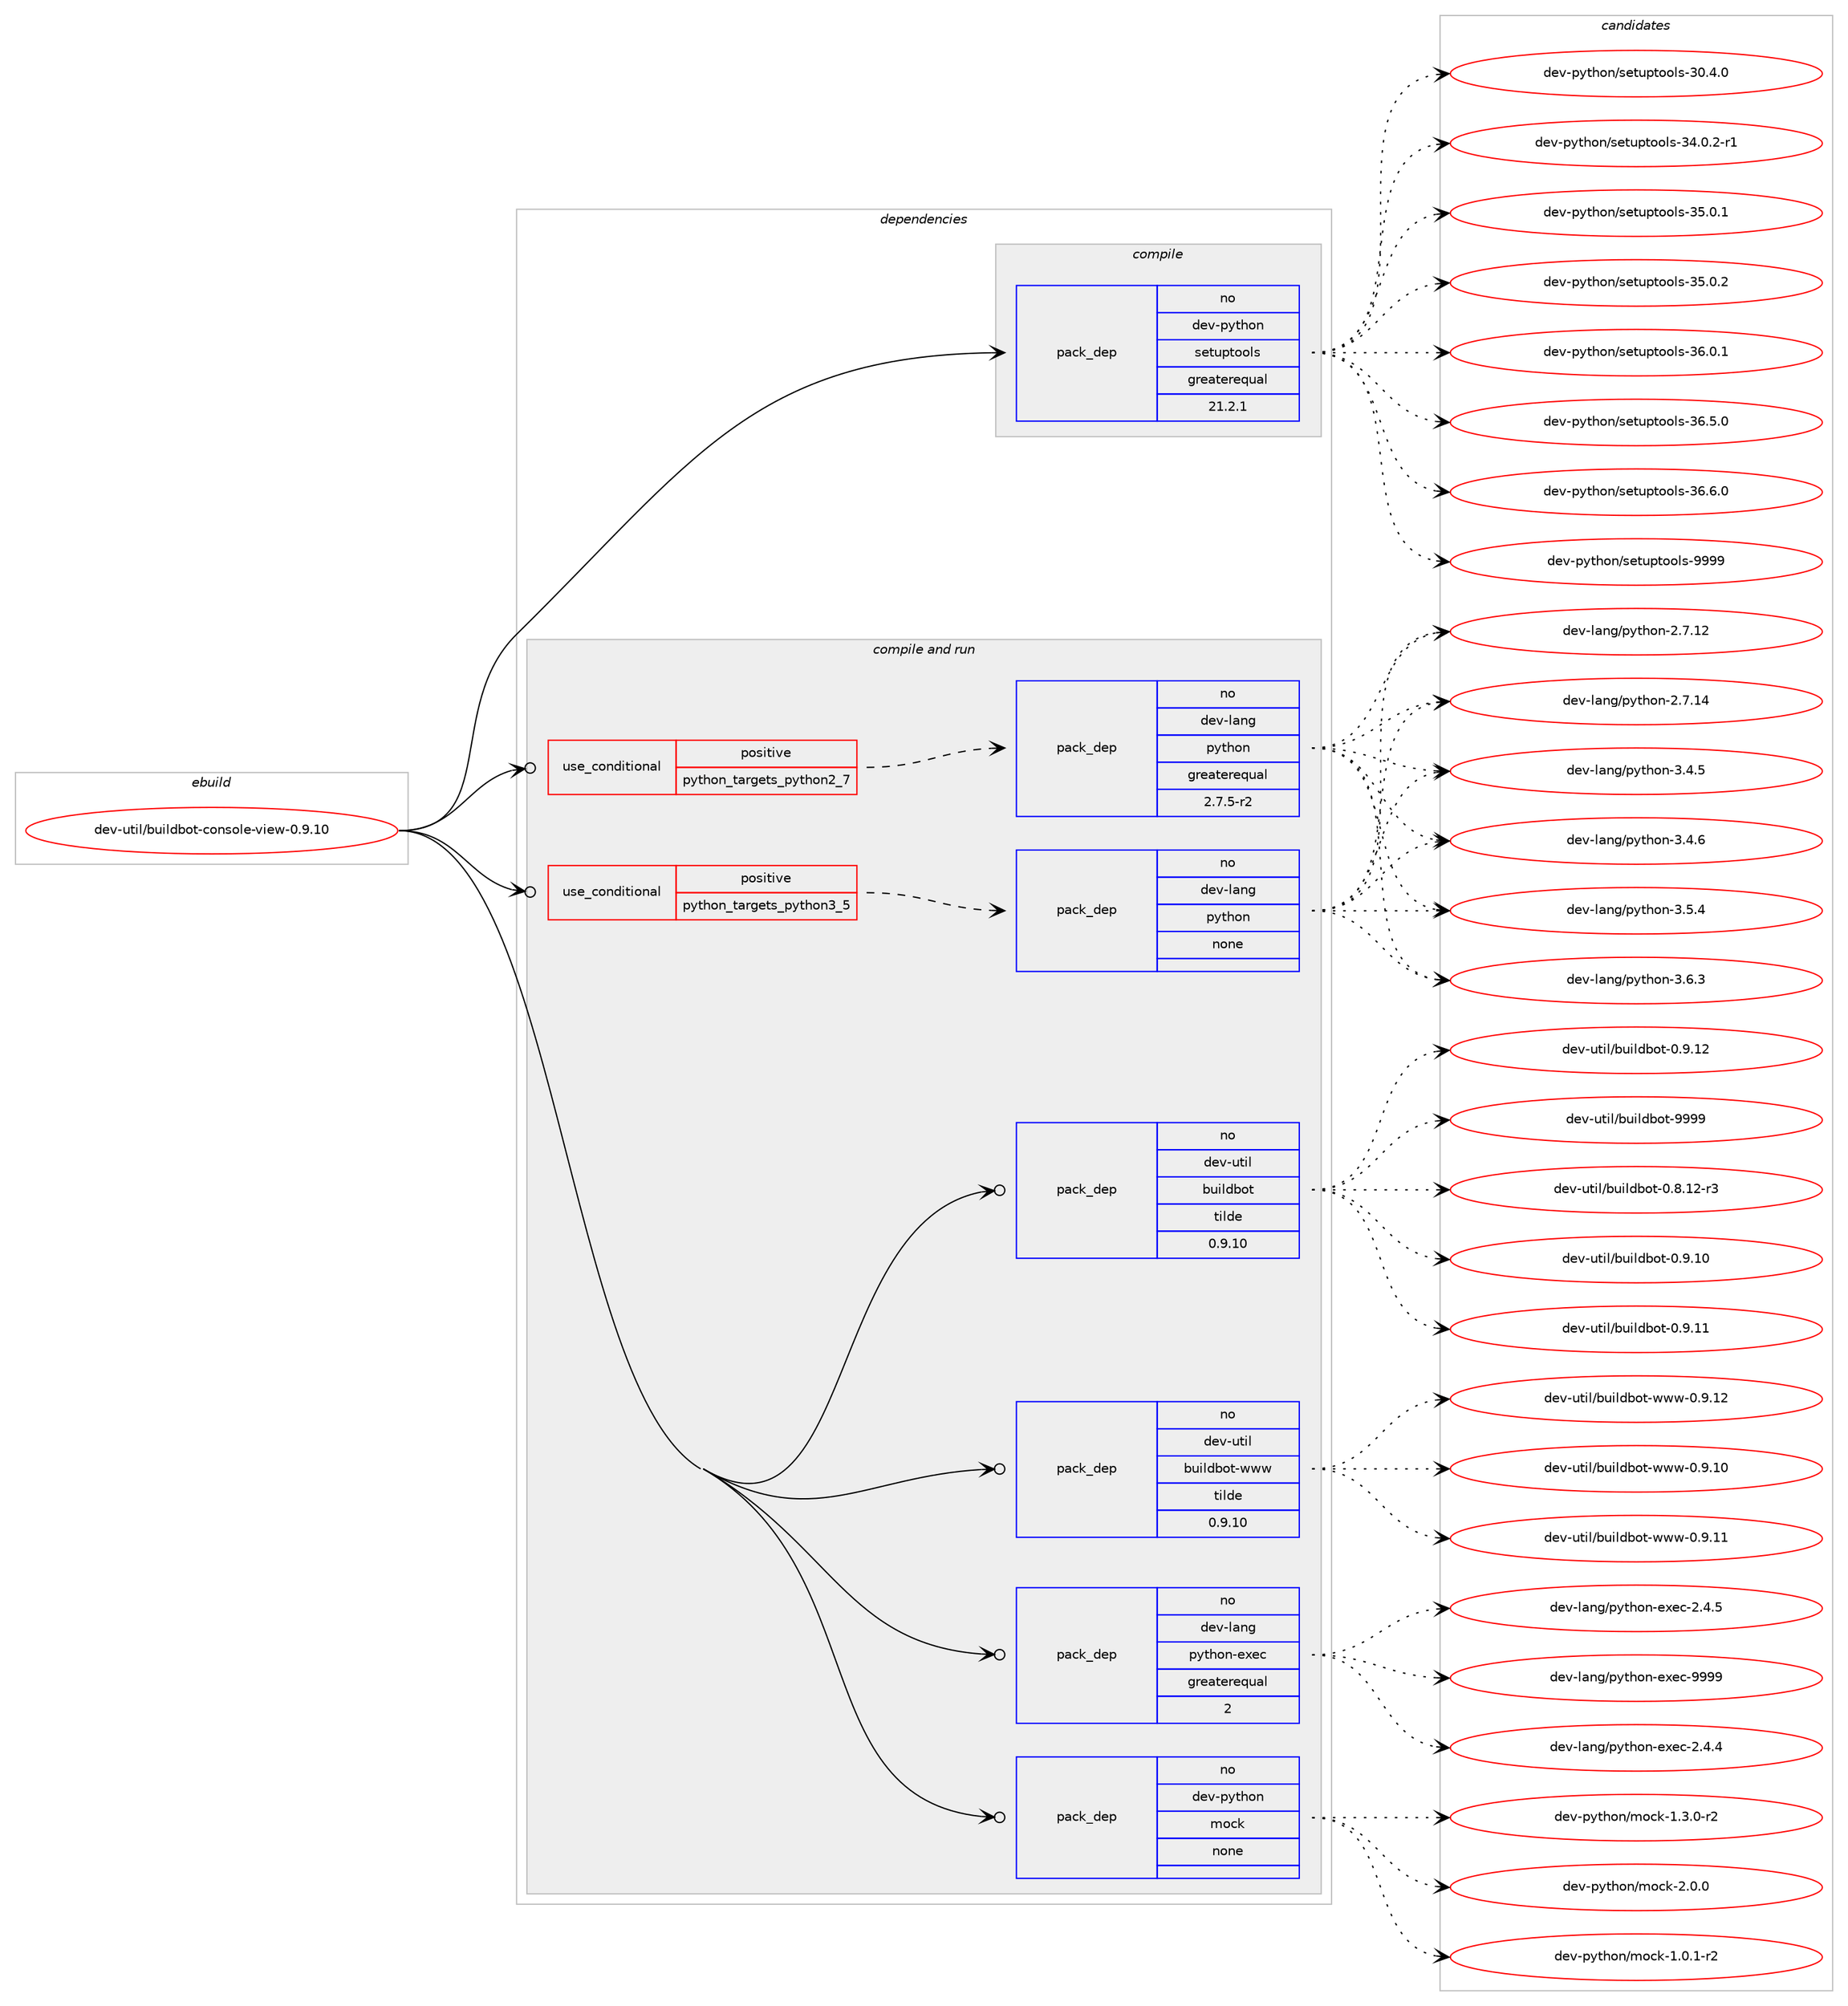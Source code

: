 digraph prolog {

# *************
# Graph options
# *************

newrank=true;
concentrate=true;
compound=true;
graph [rankdir=LR,fontname=Helvetica,fontsize=10,ranksep=1.5];#, ranksep=2.5, nodesep=0.2];
edge  [arrowhead=vee];
node  [fontname=Helvetica,fontsize=10];

# **********
# The ebuild
# **********

subgraph cluster_leftcol {
color=gray;
rank=same;
label=<<i>ebuild</i>>;
id [label="dev-util/buildbot-console-view-0.9.10", color=red, width=4, href="../dev-util/buildbot-console-view-0.9.10.svg"];
}

# ****************
# The dependencies
# ****************

subgraph cluster_midcol {
color=gray;
label=<<i>dependencies</i>>;
subgraph cluster_compile {
fillcolor="#eeeeee";
style=filled;
label=<<i>compile</i>>;
subgraph pack200772 {
dependency282359 [label=<<TABLE BORDER="0" CELLBORDER="1" CELLSPACING="0" CELLPADDING="4" WIDTH="220"><TR><TD ROWSPAN="6" CELLPADDING="30">pack_dep</TD></TR><TR><TD WIDTH="110">no</TD></TR><TR><TD>dev-python</TD></TR><TR><TD>setuptools</TD></TR><TR><TD>greaterequal</TD></TR><TR><TD>21.2.1</TD></TR></TABLE>>, shape=none, color=blue];
}
id:e -> dependency282359:w [weight=20,style="solid",arrowhead="vee"];
}
subgraph cluster_compileandrun {
fillcolor="#eeeeee";
style=filled;
label=<<i>compile and run</i>>;
subgraph cond77381 {
dependency282360 [label=<<TABLE BORDER="0" CELLBORDER="1" CELLSPACING="0" CELLPADDING="4"><TR><TD ROWSPAN="3" CELLPADDING="10">use_conditional</TD></TR><TR><TD>positive</TD></TR><TR><TD>python_targets_python2_7</TD></TR></TABLE>>, shape=none, color=red];
subgraph pack200773 {
dependency282361 [label=<<TABLE BORDER="0" CELLBORDER="1" CELLSPACING="0" CELLPADDING="4" WIDTH="220"><TR><TD ROWSPAN="6" CELLPADDING="30">pack_dep</TD></TR><TR><TD WIDTH="110">no</TD></TR><TR><TD>dev-lang</TD></TR><TR><TD>python</TD></TR><TR><TD>greaterequal</TD></TR><TR><TD>2.7.5-r2</TD></TR></TABLE>>, shape=none, color=blue];
}
dependency282360:e -> dependency282361:w [weight=20,style="dashed",arrowhead="vee"];
}
id:e -> dependency282360:w [weight=20,style="solid",arrowhead="odotvee"];
subgraph cond77382 {
dependency282362 [label=<<TABLE BORDER="0" CELLBORDER="1" CELLSPACING="0" CELLPADDING="4"><TR><TD ROWSPAN="3" CELLPADDING="10">use_conditional</TD></TR><TR><TD>positive</TD></TR><TR><TD>python_targets_python3_5</TD></TR></TABLE>>, shape=none, color=red];
subgraph pack200774 {
dependency282363 [label=<<TABLE BORDER="0" CELLBORDER="1" CELLSPACING="0" CELLPADDING="4" WIDTH="220"><TR><TD ROWSPAN="6" CELLPADDING="30">pack_dep</TD></TR><TR><TD WIDTH="110">no</TD></TR><TR><TD>dev-lang</TD></TR><TR><TD>python</TD></TR><TR><TD>none</TD></TR><TR><TD></TD></TR></TABLE>>, shape=none, color=blue];
}
dependency282362:e -> dependency282363:w [weight=20,style="dashed",arrowhead="vee"];
}
id:e -> dependency282362:w [weight=20,style="solid",arrowhead="odotvee"];
subgraph pack200775 {
dependency282364 [label=<<TABLE BORDER="0" CELLBORDER="1" CELLSPACING="0" CELLPADDING="4" WIDTH="220"><TR><TD ROWSPAN="6" CELLPADDING="30">pack_dep</TD></TR><TR><TD WIDTH="110">no</TD></TR><TR><TD>dev-lang</TD></TR><TR><TD>python-exec</TD></TR><TR><TD>greaterequal</TD></TR><TR><TD>2</TD></TR></TABLE>>, shape=none, color=blue];
}
id:e -> dependency282364:w [weight=20,style="solid",arrowhead="odotvee"];
subgraph pack200776 {
dependency282365 [label=<<TABLE BORDER="0" CELLBORDER="1" CELLSPACING="0" CELLPADDING="4" WIDTH="220"><TR><TD ROWSPAN="6" CELLPADDING="30">pack_dep</TD></TR><TR><TD WIDTH="110">no</TD></TR><TR><TD>dev-python</TD></TR><TR><TD>mock</TD></TR><TR><TD>none</TD></TR><TR><TD></TD></TR></TABLE>>, shape=none, color=blue];
}
id:e -> dependency282365:w [weight=20,style="solid",arrowhead="odotvee"];
subgraph pack200777 {
dependency282366 [label=<<TABLE BORDER="0" CELLBORDER="1" CELLSPACING="0" CELLPADDING="4" WIDTH="220"><TR><TD ROWSPAN="6" CELLPADDING="30">pack_dep</TD></TR><TR><TD WIDTH="110">no</TD></TR><TR><TD>dev-util</TD></TR><TR><TD>buildbot</TD></TR><TR><TD>tilde</TD></TR><TR><TD>0.9.10</TD></TR></TABLE>>, shape=none, color=blue];
}
id:e -> dependency282366:w [weight=20,style="solid",arrowhead="odotvee"];
subgraph pack200778 {
dependency282367 [label=<<TABLE BORDER="0" CELLBORDER="1" CELLSPACING="0" CELLPADDING="4" WIDTH="220"><TR><TD ROWSPAN="6" CELLPADDING="30">pack_dep</TD></TR><TR><TD WIDTH="110">no</TD></TR><TR><TD>dev-util</TD></TR><TR><TD>buildbot-www</TD></TR><TR><TD>tilde</TD></TR><TR><TD>0.9.10</TD></TR></TABLE>>, shape=none, color=blue];
}
id:e -> dependency282367:w [weight=20,style="solid",arrowhead="odotvee"];
}
subgraph cluster_run {
fillcolor="#eeeeee";
style=filled;
label=<<i>run</i>>;
}
}

# **************
# The candidates
# **************

subgraph cluster_choices {
rank=same;
color=gray;
label=<<i>candidates</i>>;

subgraph choice200772 {
color=black;
nodesep=1;
choice100101118451121211161041111104711510111611711211611111110811545514846524648 [label="dev-python/setuptools-30.4.0", color=red, width=4,href="../dev-python/setuptools-30.4.0.svg"];
choice1001011184511212111610411111047115101116117112116111111108115455152464846504511449 [label="dev-python/setuptools-34.0.2-r1", color=red, width=4,href="../dev-python/setuptools-34.0.2-r1.svg"];
choice100101118451121211161041111104711510111611711211611111110811545515346484649 [label="dev-python/setuptools-35.0.1", color=red, width=4,href="../dev-python/setuptools-35.0.1.svg"];
choice100101118451121211161041111104711510111611711211611111110811545515346484650 [label="dev-python/setuptools-35.0.2", color=red, width=4,href="../dev-python/setuptools-35.0.2.svg"];
choice100101118451121211161041111104711510111611711211611111110811545515446484649 [label="dev-python/setuptools-36.0.1", color=red, width=4,href="../dev-python/setuptools-36.0.1.svg"];
choice100101118451121211161041111104711510111611711211611111110811545515446534648 [label="dev-python/setuptools-36.5.0", color=red, width=4,href="../dev-python/setuptools-36.5.0.svg"];
choice100101118451121211161041111104711510111611711211611111110811545515446544648 [label="dev-python/setuptools-36.6.0", color=red, width=4,href="../dev-python/setuptools-36.6.0.svg"];
choice10010111845112121116104111110471151011161171121161111111081154557575757 [label="dev-python/setuptools-9999", color=red, width=4,href="../dev-python/setuptools-9999.svg"];
dependency282359:e -> choice100101118451121211161041111104711510111611711211611111110811545514846524648:w [style=dotted,weight="100"];
dependency282359:e -> choice1001011184511212111610411111047115101116117112116111111108115455152464846504511449:w [style=dotted,weight="100"];
dependency282359:e -> choice100101118451121211161041111104711510111611711211611111110811545515346484649:w [style=dotted,weight="100"];
dependency282359:e -> choice100101118451121211161041111104711510111611711211611111110811545515346484650:w [style=dotted,weight="100"];
dependency282359:e -> choice100101118451121211161041111104711510111611711211611111110811545515446484649:w [style=dotted,weight="100"];
dependency282359:e -> choice100101118451121211161041111104711510111611711211611111110811545515446534648:w [style=dotted,weight="100"];
dependency282359:e -> choice100101118451121211161041111104711510111611711211611111110811545515446544648:w [style=dotted,weight="100"];
dependency282359:e -> choice10010111845112121116104111110471151011161171121161111111081154557575757:w [style=dotted,weight="100"];
}
subgraph choice200773 {
color=black;
nodesep=1;
choice10010111845108971101034711212111610411111045504655464950 [label="dev-lang/python-2.7.12", color=red, width=4,href="../dev-lang/python-2.7.12.svg"];
choice10010111845108971101034711212111610411111045504655464952 [label="dev-lang/python-2.7.14", color=red, width=4,href="../dev-lang/python-2.7.14.svg"];
choice100101118451089711010347112121116104111110455146524653 [label="dev-lang/python-3.4.5", color=red, width=4,href="../dev-lang/python-3.4.5.svg"];
choice100101118451089711010347112121116104111110455146524654 [label="dev-lang/python-3.4.6", color=red, width=4,href="../dev-lang/python-3.4.6.svg"];
choice100101118451089711010347112121116104111110455146534652 [label="dev-lang/python-3.5.4", color=red, width=4,href="../dev-lang/python-3.5.4.svg"];
choice100101118451089711010347112121116104111110455146544651 [label="dev-lang/python-3.6.3", color=red, width=4,href="../dev-lang/python-3.6.3.svg"];
dependency282361:e -> choice10010111845108971101034711212111610411111045504655464950:w [style=dotted,weight="100"];
dependency282361:e -> choice10010111845108971101034711212111610411111045504655464952:w [style=dotted,weight="100"];
dependency282361:e -> choice100101118451089711010347112121116104111110455146524653:w [style=dotted,weight="100"];
dependency282361:e -> choice100101118451089711010347112121116104111110455146524654:w [style=dotted,weight="100"];
dependency282361:e -> choice100101118451089711010347112121116104111110455146534652:w [style=dotted,weight="100"];
dependency282361:e -> choice100101118451089711010347112121116104111110455146544651:w [style=dotted,weight="100"];
}
subgraph choice200774 {
color=black;
nodesep=1;
choice10010111845108971101034711212111610411111045504655464950 [label="dev-lang/python-2.7.12", color=red, width=4,href="../dev-lang/python-2.7.12.svg"];
choice10010111845108971101034711212111610411111045504655464952 [label="dev-lang/python-2.7.14", color=red, width=4,href="../dev-lang/python-2.7.14.svg"];
choice100101118451089711010347112121116104111110455146524653 [label="dev-lang/python-3.4.5", color=red, width=4,href="../dev-lang/python-3.4.5.svg"];
choice100101118451089711010347112121116104111110455146524654 [label="dev-lang/python-3.4.6", color=red, width=4,href="../dev-lang/python-3.4.6.svg"];
choice100101118451089711010347112121116104111110455146534652 [label="dev-lang/python-3.5.4", color=red, width=4,href="../dev-lang/python-3.5.4.svg"];
choice100101118451089711010347112121116104111110455146544651 [label="dev-lang/python-3.6.3", color=red, width=4,href="../dev-lang/python-3.6.3.svg"];
dependency282363:e -> choice10010111845108971101034711212111610411111045504655464950:w [style=dotted,weight="100"];
dependency282363:e -> choice10010111845108971101034711212111610411111045504655464952:w [style=dotted,weight="100"];
dependency282363:e -> choice100101118451089711010347112121116104111110455146524653:w [style=dotted,weight="100"];
dependency282363:e -> choice100101118451089711010347112121116104111110455146524654:w [style=dotted,weight="100"];
dependency282363:e -> choice100101118451089711010347112121116104111110455146534652:w [style=dotted,weight="100"];
dependency282363:e -> choice100101118451089711010347112121116104111110455146544651:w [style=dotted,weight="100"];
}
subgraph choice200775 {
color=black;
nodesep=1;
choice1001011184510897110103471121211161041111104510112010199455046524652 [label="dev-lang/python-exec-2.4.4", color=red, width=4,href="../dev-lang/python-exec-2.4.4.svg"];
choice1001011184510897110103471121211161041111104510112010199455046524653 [label="dev-lang/python-exec-2.4.5", color=red, width=4,href="../dev-lang/python-exec-2.4.5.svg"];
choice10010111845108971101034711212111610411111045101120101994557575757 [label="dev-lang/python-exec-9999", color=red, width=4,href="../dev-lang/python-exec-9999.svg"];
dependency282364:e -> choice1001011184510897110103471121211161041111104510112010199455046524652:w [style=dotted,weight="100"];
dependency282364:e -> choice1001011184510897110103471121211161041111104510112010199455046524653:w [style=dotted,weight="100"];
dependency282364:e -> choice10010111845108971101034711212111610411111045101120101994557575757:w [style=dotted,weight="100"];
}
subgraph choice200776 {
color=black;
nodesep=1;
choice1001011184511212111610411111047109111991074549464846494511450 [label="dev-python/mock-1.0.1-r2", color=red, width=4,href="../dev-python/mock-1.0.1-r2.svg"];
choice1001011184511212111610411111047109111991074549465146484511450 [label="dev-python/mock-1.3.0-r2", color=red, width=4,href="../dev-python/mock-1.3.0-r2.svg"];
choice100101118451121211161041111104710911199107455046484648 [label="dev-python/mock-2.0.0", color=red, width=4,href="../dev-python/mock-2.0.0.svg"];
dependency282365:e -> choice1001011184511212111610411111047109111991074549464846494511450:w [style=dotted,weight="100"];
dependency282365:e -> choice1001011184511212111610411111047109111991074549465146484511450:w [style=dotted,weight="100"];
dependency282365:e -> choice100101118451121211161041111104710911199107455046484648:w [style=dotted,weight="100"];
}
subgraph choice200777 {
color=black;
nodesep=1;
choice10010111845117116105108479811710510810098111116454846564649504511451 [label="dev-util/buildbot-0.8.12-r3", color=red, width=4,href="../dev-util/buildbot-0.8.12-r3.svg"];
choice1001011184511711610510847981171051081009811111645484657464948 [label="dev-util/buildbot-0.9.10", color=red, width=4,href="../dev-util/buildbot-0.9.10.svg"];
choice1001011184511711610510847981171051081009811111645484657464949 [label="dev-util/buildbot-0.9.11", color=red, width=4,href="../dev-util/buildbot-0.9.11.svg"];
choice1001011184511711610510847981171051081009811111645484657464950 [label="dev-util/buildbot-0.9.12", color=red, width=4,href="../dev-util/buildbot-0.9.12.svg"];
choice100101118451171161051084798117105108100981111164557575757 [label="dev-util/buildbot-9999", color=red, width=4,href="../dev-util/buildbot-9999.svg"];
dependency282366:e -> choice10010111845117116105108479811710510810098111116454846564649504511451:w [style=dotted,weight="100"];
dependency282366:e -> choice1001011184511711610510847981171051081009811111645484657464948:w [style=dotted,weight="100"];
dependency282366:e -> choice1001011184511711610510847981171051081009811111645484657464949:w [style=dotted,weight="100"];
dependency282366:e -> choice1001011184511711610510847981171051081009811111645484657464950:w [style=dotted,weight="100"];
dependency282366:e -> choice100101118451171161051084798117105108100981111164557575757:w [style=dotted,weight="100"];
}
subgraph choice200778 {
color=black;
nodesep=1;
choice100101118451171161051084798117105108100981111164511911911945484657464948 [label="dev-util/buildbot-www-0.9.10", color=red, width=4,href="../dev-util/buildbot-www-0.9.10.svg"];
choice100101118451171161051084798117105108100981111164511911911945484657464949 [label="dev-util/buildbot-www-0.9.11", color=red, width=4,href="../dev-util/buildbot-www-0.9.11.svg"];
choice100101118451171161051084798117105108100981111164511911911945484657464950 [label="dev-util/buildbot-www-0.9.12", color=red, width=4,href="../dev-util/buildbot-www-0.9.12.svg"];
dependency282367:e -> choice100101118451171161051084798117105108100981111164511911911945484657464948:w [style=dotted,weight="100"];
dependency282367:e -> choice100101118451171161051084798117105108100981111164511911911945484657464949:w [style=dotted,weight="100"];
dependency282367:e -> choice100101118451171161051084798117105108100981111164511911911945484657464950:w [style=dotted,weight="100"];
}
}

}
